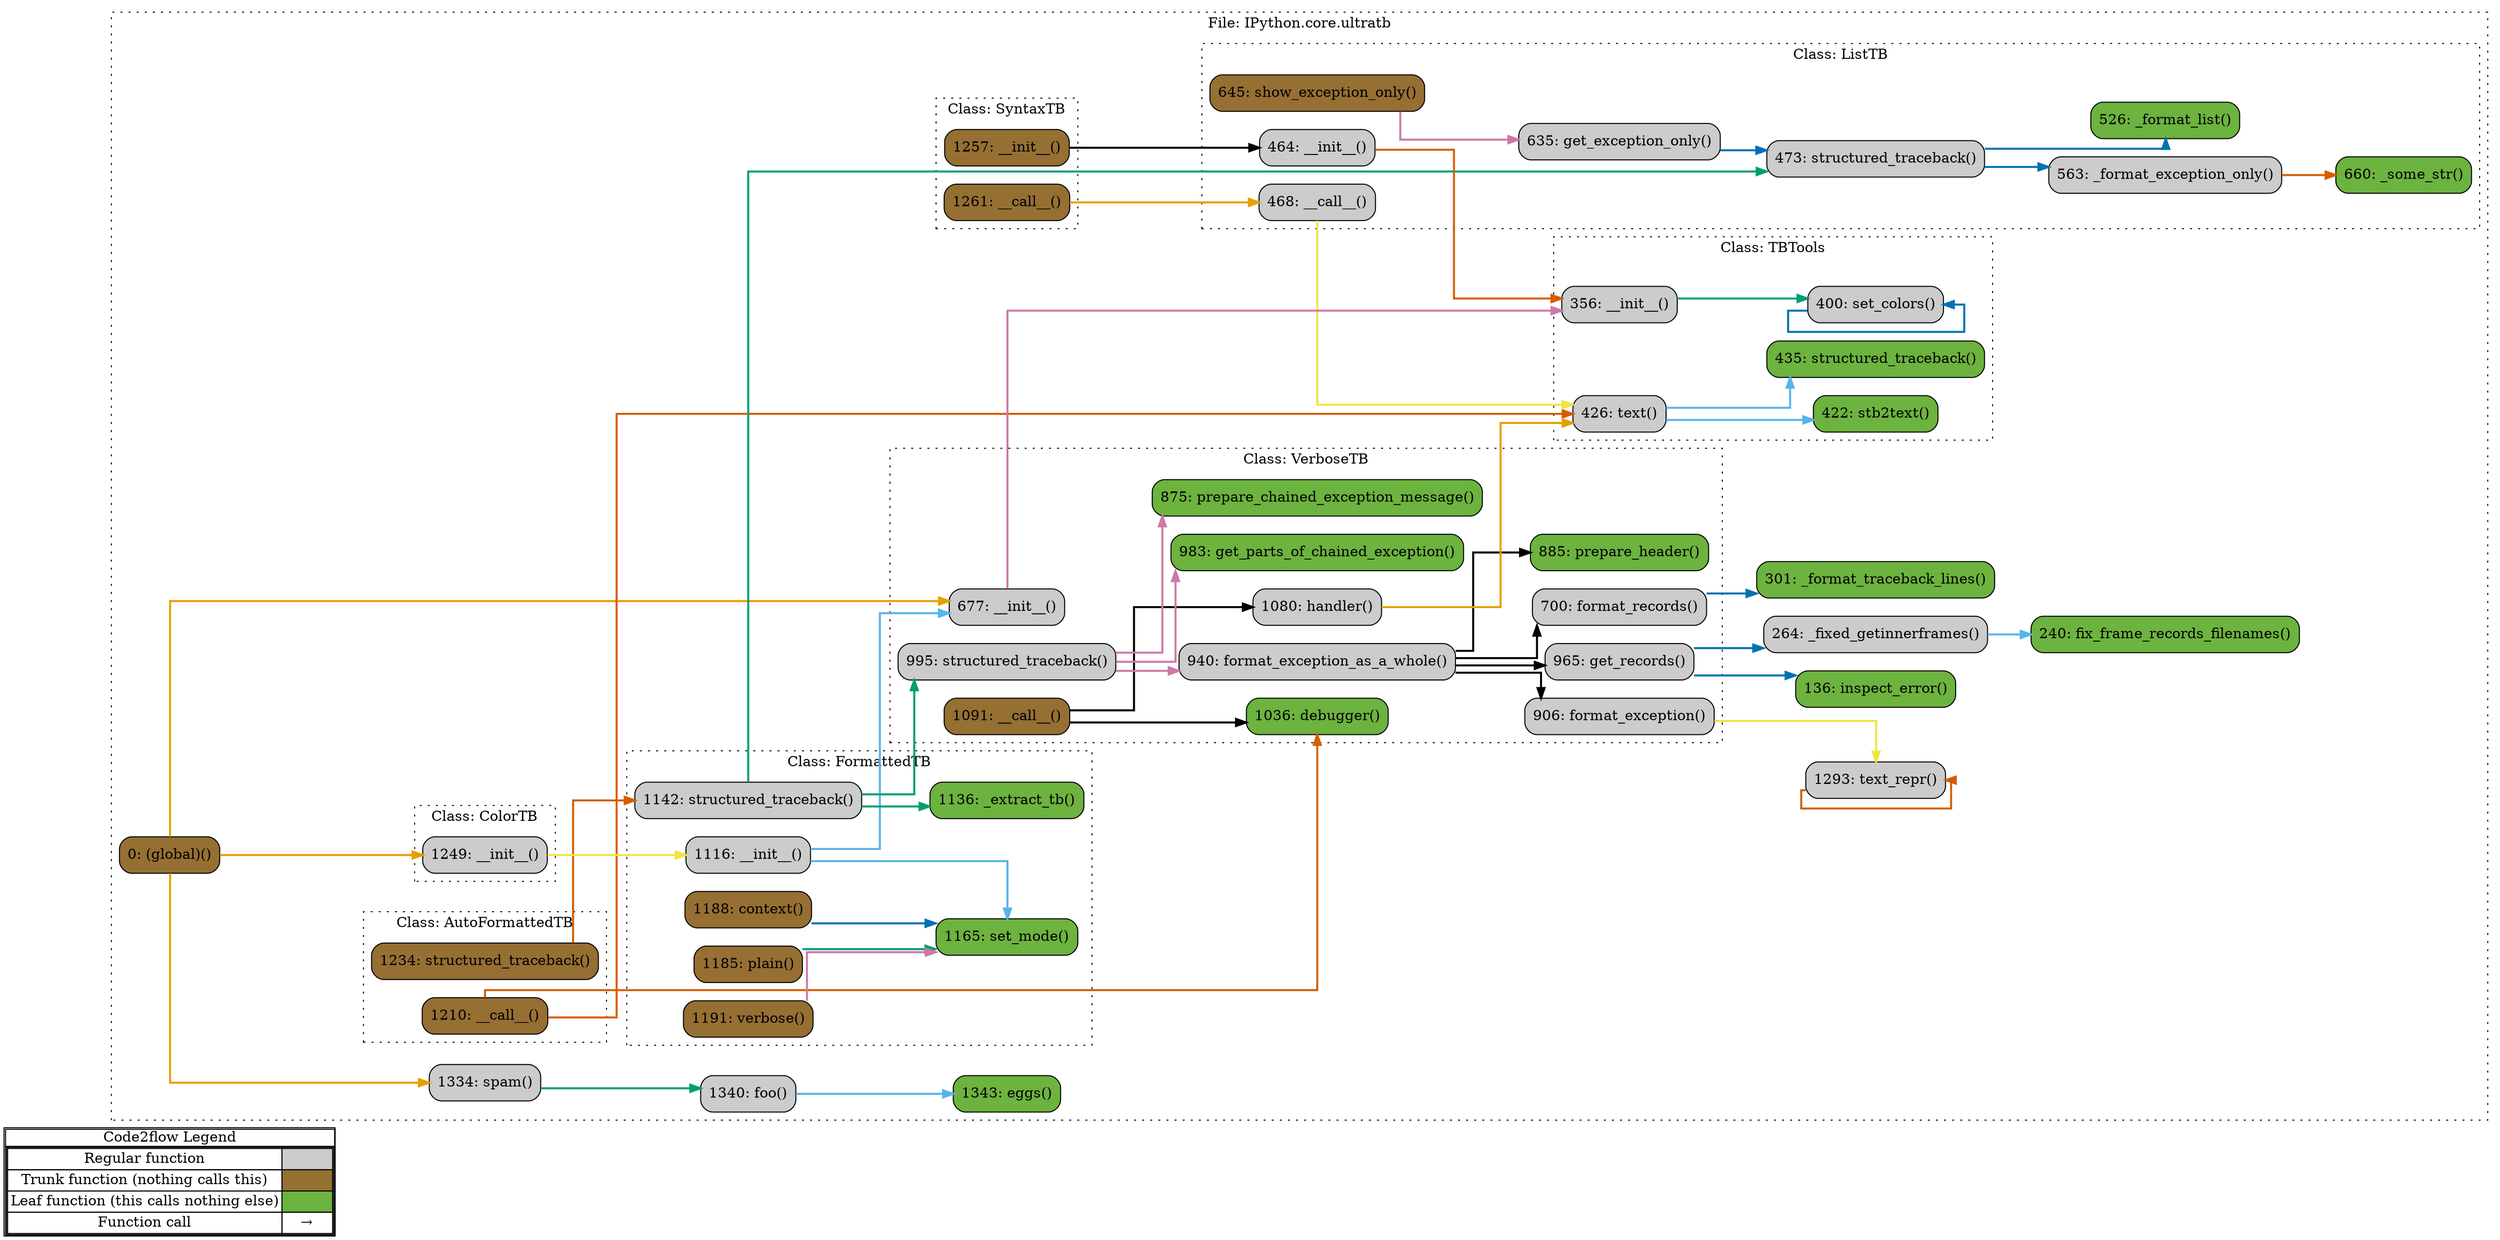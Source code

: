 digraph G {
concentrate=true;
splines="ortho";
rankdir="LR";
subgraph legend{
    rank = min;
    label = "legend";
    Legend [shape=none, margin=0, label = <
        <table cellspacing="0" cellpadding="0" border="1"><tr><td>Code2flow Legend</td></tr><tr><td>
        <table cellspacing="0">
        <tr><td>Regular function</td><td width="50px" bgcolor='#cccccc'></td></tr>
        <tr><td>Trunk function (nothing calls this)</td><td bgcolor='#966F33'></td></tr>
        <tr><td>Leaf function (this calls nothing else)</td><td bgcolor='#6db33f'></td></tr>
        <tr><td>Function call</td><td><font color='black'>&#8594;</font></td></tr>
        </table></td></tr></table>
        >];
}node_ec44a8b1 [label="0: (global)()" name="IPython.core.ultratb::(global)" shape="rect" style="rounded,filled" fillcolor="#966F33" ];
node_02a2e586 [label="1210: __call__()" name="IPython.core.ultratb::AutoFormattedTB.__call__" shape="rect" style="rounded,filled" fillcolor="#966F33" ];
node_24beb776 [label="1234: structured_traceback()" name="IPython.core.ultratb::AutoFormattedTB.structured_traceback" shape="rect" style="rounded,filled" fillcolor="#966F33" ];
node_ced725ac [label="1249: __init__()" name="IPython.core.ultratb::ColorTB.__init__" shape="rect" style="rounded,filled" fillcolor="#cccccc" ];
node_eaec6d92 [label="1116: __init__()" name="IPython.core.ultratb::FormattedTB.__init__" shape="rect" style="rounded,filled" fillcolor="#cccccc" ];
node_b367ce7b [label="1136: _extract_tb()" name="IPython.core.ultratb::FormattedTB._extract_tb" shape="rect" style="rounded,filled" fillcolor="#6db33f" ];
node_94ec967d [label="1188: context()" name="IPython.core.ultratb::FormattedTB.context" shape="rect" style="rounded,filled" fillcolor="#966F33" ];
node_ec5bba1b [label="1185: plain()" name="IPython.core.ultratb::FormattedTB.plain" shape="rect" style="rounded,filled" fillcolor="#966F33" ];
node_2b732783 [label="1165: set_mode()" name="IPython.core.ultratb::FormattedTB.set_mode" shape="rect" style="rounded,filled" fillcolor="#6db33f" ];
node_4f369273 [label="1142: structured_traceback()" name="IPython.core.ultratb::FormattedTB.structured_traceback" shape="rect" style="rounded,filled" fillcolor="#cccccc" ];
node_6bf16147 [label="1191: verbose()" name="IPython.core.ultratb::FormattedTB.verbose" shape="rect" style="rounded,filled" fillcolor="#966F33" ];
node_7277ad94 [label="468: __call__()" name="IPython.core.ultratb::ListTB.__call__" shape="rect" style="rounded,filled" fillcolor="#cccccc" ];
node_999b5086 [label="464: __init__()" name="IPython.core.ultratb::ListTB.__init__" shape="rect" style="rounded,filled" fillcolor="#cccccc" ];
node_5711dc8e [label="563: _format_exception_only()" name="IPython.core.ultratb::ListTB._format_exception_only" shape="rect" style="rounded,filled" fillcolor="#cccccc" ];
node_93d11fcd [label="526: _format_list()" name="IPython.core.ultratb::ListTB._format_list" shape="rect" style="rounded,filled" fillcolor="#6db33f" ];
node_032a879f [label="660: _some_str()" name="IPython.core.ultratb::ListTB._some_str" shape="rect" style="rounded,filled" fillcolor="#6db33f" ];
node_8853f6d5 [label="635: get_exception_only()" name="IPython.core.ultratb::ListTB.get_exception_only" shape="rect" style="rounded,filled" fillcolor="#cccccc" ];
node_f87fec67 [label="645: show_exception_only()" name="IPython.core.ultratb::ListTB.show_exception_only" shape="rect" style="rounded,filled" fillcolor="#966F33" ];
node_b7d31455 [label="473: structured_traceback()" name="IPython.core.ultratb::ListTB.structured_traceback" shape="rect" style="rounded,filled" fillcolor="#cccccc" ];
node_d0f42d41 [label="1261: __call__()" name="IPython.core.ultratb::SyntaxTB.__call__" shape="rect" style="rounded,filled" fillcolor="#966F33" ];
node_958fcee0 [label="1257: __init__()" name="IPython.core.ultratb::SyntaxTB.__init__" shape="rect" style="rounded,filled" fillcolor="#966F33" ];
node_b30adecb [label="356: __init__()" name="IPython.core.ultratb::TBTools.__init__" shape="rect" style="rounded,filled" fillcolor="#cccccc" ];
node_d528b7c5 [label="400: set_colors()" name="IPython.core.ultratb::TBTools.set_colors" shape="rect" style="rounded,filled" fillcolor="#cccccc" ];
node_88c137f4 [label="422: stb2text()" name="IPython.core.ultratb::TBTools.stb2text" shape="rect" style="rounded,filled" fillcolor="#6db33f" ];
node_45003c12 [label="435: structured_traceback()" name="IPython.core.ultratb::TBTools.structured_traceback" shape="rect" style="rounded,filled" fillcolor="#6db33f" ];
node_591e8cd2 [label="426: text()" name="IPython.core.ultratb::TBTools.text" shape="rect" style="rounded,filled" fillcolor="#cccccc" ];
node_864a96b0 [label="1091: __call__()" name="IPython.core.ultratb::VerboseTB.__call__" shape="rect" style="rounded,filled" fillcolor="#966F33" ];
node_2f9f7d57 [label="677: __init__()" name="IPython.core.ultratb::VerboseTB.__init__" shape="rect" style="rounded,filled" fillcolor="#cccccc" ];
node_a8a8f002 [label="1036: debugger()" name="IPython.core.ultratb::VerboseTB.debugger" shape="rect" style="rounded,filled" fillcolor="#6db33f" ];
node_3f3bb1b4 [label="906: format_exception()" name="IPython.core.ultratb::VerboseTB.format_exception" shape="rect" style="rounded,filled" fillcolor="#cccccc" ];
node_6c2283a8 [label="940: format_exception_as_a_whole()" name="IPython.core.ultratb::VerboseTB.format_exception_as_a_whole" shape="rect" style="rounded,filled" fillcolor="#cccccc" ];
node_b999327d [label="700: format_records()" name="IPython.core.ultratb::VerboseTB.format_records" shape="rect" style="rounded,filled" fillcolor="#cccccc" ];
node_deb00541 [label="983: get_parts_of_chained_exception()" name="IPython.core.ultratb::VerboseTB.get_parts_of_chained_exception" shape="rect" style="rounded,filled" fillcolor="#6db33f" ];
node_1314b17d [label="965: get_records()" name="IPython.core.ultratb::VerboseTB.get_records" shape="rect" style="rounded,filled" fillcolor="#cccccc" ];
node_a819f109 [label="1080: handler()" name="IPython.core.ultratb::VerboseTB.handler" shape="rect" style="rounded,filled" fillcolor="#cccccc" ];
node_6877d7f1 [label="875: prepare_chained_exception_message()" name="IPython.core.ultratb::VerboseTB.prepare_chained_exception_message" shape="rect" style="rounded,filled" fillcolor="#6db33f" ];
node_7e52411f [label="885: prepare_header()" name="IPython.core.ultratb::VerboseTB.prepare_header" shape="rect" style="rounded,filled" fillcolor="#6db33f" ];
node_a516c317 [label="995: structured_traceback()" name="IPython.core.ultratb::VerboseTB.structured_traceback" shape="rect" style="rounded,filled" fillcolor="#cccccc" ];
node_c5879bf2 [label="264: _fixed_getinnerframes()" name="IPython.core.ultratb::_fixed_getinnerframes" shape="rect" style="rounded,filled" fillcolor="#cccccc" ];
node_d21b0f70 [label="301: _format_traceback_lines()" name="IPython.core.ultratb::_format_traceback_lines" shape="rect" style="rounded,filled" fillcolor="#6db33f" ];
node_d1407f75 [label="1343: eggs()" name="IPython.core.ultratb::eggs" shape="rect" style="rounded,filled" fillcolor="#6db33f" ];
node_e63cb3aa [label="240: fix_frame_records_filenames()" name="IPython.core.ultratb::fix_frame_records_filenames" shape="rect" style="rounded,filled" fillcolor="#6db33f" ];
node_2c44421a [label="1340: foo()" name="IPython.core.ultratb::foo" shape="rect" style="rounded,filled" fillcolor="#cccccc" ];
node_31bff0b8 [label="136: inspect_error()" name="IPython.core.ultratb::inspect_error" shape="rect" style="rounded,filled" fillcolor="#6db33f" ];
node_8a993eb3 [label="1334: spam()" name="IPython.core.ultratb::spam" shape="rect" style="rounded,filled" fillcolor="#cccccc" ];
node_1a221826 [label="1293: text_repr()" name="IPython.core.ultratb::text_repr" shape="rect" style="rounded,filled" fillcolor="#cccccc" ];
node_ec44a8b1 -> node_ced725ac [color="#E69F00" penwidth="2"];
node_ec44a8b1 -> node_2f9f7d57 [color="#E69F00" penwidth="2"];
node_ec44a8b1 -> node_8a993eb3 [color="#E69F00" penwidth="2"];
node_ec44a8b1 -> node_8a993eb3 [color="#E69F00" penwidth="2"];
node_ec44a8b1 -> node_8a993eb3 [color="#E69F00" penwidth="2"];
node_02a2e586 -> node_591e8cd2 [color="#D55E00" penwidth="2"];
node_02a2e586 -> node_a8a8f002 [color="#D55E00" penwidth="2"];
node_24beb776 -> node_4f369273 [color="#D55E00" penwidth="2"];
node_ced725ac -> node_eaec6d92 [color="#F0E442" penwidth="2"];
node_eaec6d92 -> node_2b732783 [color="#56B4E9" penwidth="2"];
node_eaec6d92 -> node_2f9f7d57 [color="#56B4E9" penwidth="2"];
node_94ec967d -> node_2b732783 [color="#0072B2" penwidth="2"];
node_ec5bba1b -> node_2b732783 [color="#009E73" penwidth="2"];
node_4f369273 -> node_b367ce7b [color="#009E73" penwidth="2"];
node_4f369273 -> node_b7d31455 [color="#009E73" penwidth="2"];
node_4f369273 -> node_a516c317 [color="#009E73" penwidth="2"];
node_6bf16147 -> node_2b732783 [color="#CC79A7" penwidth="2"];
node_7277ad94 -> node_591e8cd2 [color="#F0E442" penwidth="2"];
node_999b5086 -> node_b30adecb [color="#D55E00" penwidth="2"];
node_5711dc8e -> node_032a879f [color="#D55E00" penwidth="2"];
node_8853f6d5 -> node_b7d31455 [color="#0072B2" penwidth="2"];
node_f87fec67 -> node_8853f6d5 [color="#CC79A7" penwidth="2"];
node_b7d31455 -> node_5711dc8e [color="#0072B2" penwidth="2"];
node_b7d31455 -> node_93d11fcd [color="#0072B2" penwidth="2"];
node_d0f42d41 -> node_7277ad94 [color="#E69F00" penwidth="2"];
node_958fcee0 -> node_999b5086 [color="#000000" penwidth="2"];
node_b30adecb -> node_d528b7c5 [color="#009E73" penwidth="2"];
node_d528b7c5 -> node_d528b7c5 [color="#0072B2" penwidth="2"];
node_591e8cd2 -> node_88c137f4 [color="#56B4E9" penwidth="2"];
node_591e8cd2 -> node_45003c12 [color="#56B4E9" penwidth="2"];
node_864a96b0 -> node_a8a8f002 [color="#000000" penwidth="2"];
node_864a96b0 -> node_a819f109 [color="#000000" penwidth="2"];
node_864a96b0 -> node_a819f109 [color="#000000" penwidth="2"];
node_2f9f7d57 -> node_b30adecb [color="#CC79A7" penwidth="2"];
node_3f3bb1b4 -> node_1a221826 [color="#F0E442" penwidth="2"];
node_6c2283a8 -> node_3f3bb1b4 [color="#000000" penwidth="2"];
node_6c2283a8 -> node_b999327d [color="#000000" penwidth="2"];
node_6c2283a8 -> node_1314b17d [color="#000000" penwidth="2"];
node_6c2283a8 -> node_7e52411f [color="#000000" penwidth="2"];
node_b999327d -> node_d21b0f70 [color="#0072B2" penwidth="2"];
node_1314b17d -> node_c5879bf2 [color="#0072B2" penwidth="2"];
node_1314b17d -> node_31bff0b8 [color="#0072B2" penwidth="2"];
node_a819f109 -> node_591e8cd2 [color="#E69F00" penwidth="2"];
node_a516c317 -> node_6c2283a8 [color="#CC79A7" penwidth="2"];
node_a516c317 -> node_6c2283a8 [color="#CC79A7" penwidth="2"];
node_a516c317 -> node_deb00541 [color="#CC79A7" penwidth="2"];
node_a516c317 -> node_deb00541 [color="#CC79A7" penwidth="2"];
node_a516c317 -> node_6877d7f1 [color="#CC79A7" penwidth="2"];
node_a516c317 -> node_6877d7f1 [color="#CC79A7" penwidth="2"];
node_c5879bf2 -> node_e63cb3aa [color="#56B4E9" penwidth="2"];
node_2c44421a -> node_d1407f75 [color="#56B4E9" penwidth="2"];
node_8a993eb3 -> node_2c44421a [color="#009E73" penwidth="2"];
node_1a221826 -> node_1a221826 [color="#D55E00" penwidth="2"];
node_1a221826 -> node_1a221826 [color="#D55E00" penwidth="2"];
subgraph cluster_68ad7899 {
    node_31bff0b8 node_e63cb3aa node_c5879bf2 node_d21b0f70 node_1a221826 node_8a993eb3 node_2c44421a node_d1407f75 node_ec44a8b1;
    label="File: IPython.core.ultratb";
    name="IPython.core.ultratb";
    style="filled";
    graph[style=dotted];
    subgraph cluster_16329003 {
        node_b30adecb node_d528b7c5 node_88c137f4 node_591e8cd2 node_45003c12;
        label="Class: TBTools";
        name="TBTools";
        style="filled";
        graph[style=dotted];
    };
    subgraph cluster_0370a0d8 {
        node_999b5086 node_7277ad94 node_b7d31455 node_93d11fcd node_5711dc8e node_8853f6d5 node_f87fec67 node_032a879f;
        label="Class: ListTB";
        name="ListTB";
        style="filled";
        graph[style=dotted];
    };
    subgraph cluster_872a0d59 {
        node_2f9f7d57 node_b999327d node_6877d7f1 node_7e52411f node_3f3bb1b4 node_6c2283a8 node_1314b17d node_deb00541 node_a516c317 node_a8a8f002 node_a819f109 node_864a96b0;
        label="Class: VerboseTB";
        name="VerboseTB";
        style="filled";
        graph[style=dotted];
    };
    subgraph cluster_9b0148ba {
        node_eaec6d92 node_b367ce7b node_4f369273 node_2b732783 node_ec5bba1b node_94ec967d node_6bf16147;
        label="Class: FormattedTB";
        name="FormattedTB";
        style="filled";
        graph[style=dotted];
    };
    subgraph cluster_b158d808 {
        node_02a2e586 node_24beb776;
        label="Class: AutoFormattedTB";
        name="AutoFormattedTB";
        style="filled";
        graph[style=dotted];
    };
    subgraph cluster_7c95360b {
        node_ced725ac;
        label="Class: ColorTB";
        name="ColorTB";
        style="filled";
        graph[style=dotted];
    };
    subgraph cluster_5413a449 {
        node_958fcee0 node_d0f42d41;
        label="Class: SyntaxTB";
        name="SyntaxTB";
        style="filled";
        graph[style=dotted];
    };
};
}
